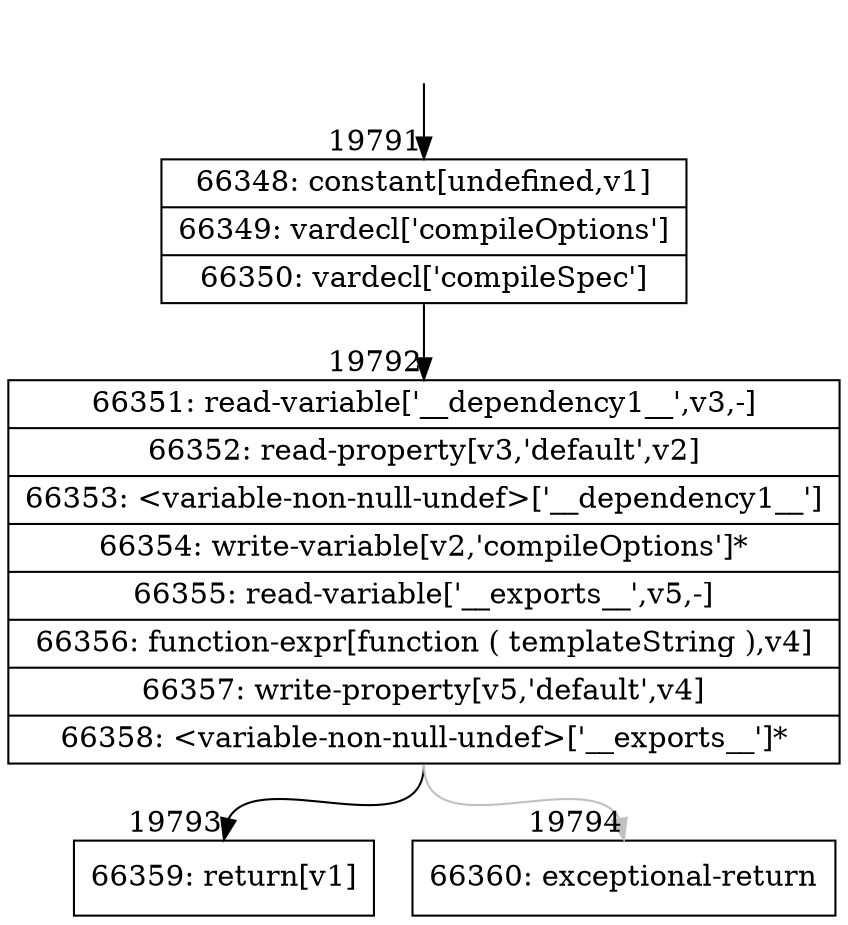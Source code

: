 digraph {
rankdir="TD"
BB_entry1707[shape=none,label=""];
BB_entry1707 -> BB19791 [tailport=s, headport=n, headlabel="    19791"]
BB19791 [shape=record label="{66348: constant[undefined,v1]|66349: vardecl['compileOptions']|66350: vardecl['compileSpec']}" ] 
BB19791 -> BB19792 [tailport=s, headport=n, headlabel="      19792"]
BB19792 [shape=record label="{66351: read-variable['__dependency1__',v3,-]|66352: read-property[v3,'default',v2]|66353: \<variable-non-null-undef\>['__dependency1__']|66354: write-variable[v2,'compileOptions']*|66355: read-variable['__exports__',v5,-]|66356: function-expr[function ( templateString ),v4]|66357: write-property[v5,'default',v4]|66358: \<variable-non-null-undef\>['__exports__']*}" ] 
BB19792 -> BB19793 [tailport=s, headport=n, headlabel="      19793"]
BB19792 -> BB19794 [tailport=s, headport=n, color=gray, headlabel="      19794"]
BB19793 [shape=record label="{66359: return[v1]}" ] 
BB19794 [shape=record label="{66360: exceptional-return}" ] 
//#$~ 36984
}
